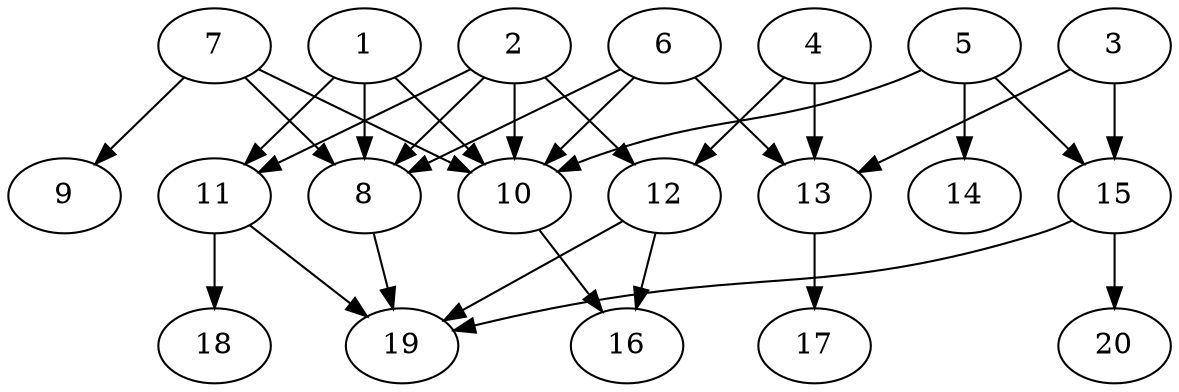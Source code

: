 // DAG automatically generated by daggen at Thu Oct  3 13:58:42 2019
// ./daggen --dot -n 20 --ccr 0.4 --fat 0.7 --regular 0.9 --density 0.6 --mindata 5242880 --maxdata 52428800 
digraph G {
  1 [size="69480960", alpha="0.13", expect_size="27792384"] 
  1 -> 8 [size ="27792384"]
  1 -> 10 [size ="27792384"]
  1 -> 11 [size ="27792384"]
  2 [size="87226880", alpha="0.13", expect_size="34890752"] 
  2 -> 8 [size ="34890752"]
  2 -> 10 [size ="34890752"]
  2 -> 11 [size ="34890752"]
  2 -> 12 [size ="34890752"]
  3 [size="81932800", alpha="0.03", expect_size="32773120"] 
  3 -> 13 [size ="32773120"]
  3 -> 15 [size ="32773120"]
  4 [size="27624960", alpha="0.02", expect_size="11049984"] 
  4 -> 12 [size ="11049984"]
  4 -> 13 [size ="11049984"]
  5 [size="118896640", alpha="0.09", expect_size="47558656"] 
  5 -> 10 [size ="47558656"]
  5 -> 14 [size ="47558656"]
  5 -> 15 [size ="47558656"]
  6 [size="60648960", alpha="0.14", expect_size="24259584"] 
  6 -> 8 [size ="24259584"]
  6 -> 10 [size ="24259584"]
  6 -> 13 [size ="24259584"]
  7 [size="70566400", alpha="0.01", expect_size="28226560"] 
  7 -> 8 [size ="28226560"]
  7 -> 9 [size ="28226560"]
  7 -> 10 [size ="28226560"]
  8 [size="93117440", alpha="0.09", expect_size="37246976"] 
  8 -> 19 [size ="37246976"]
  9 [size="53460480", alpha="0.08", expect_size="21384192"] 
  10 [size="29537280", alpha="0.05", expect_size="11814912"] 
  10 -> 16 [size ="11814912"]
  11 [size="15692800", alpha="0.03", expect_size="6277120"] 
  11 -> 18 [size ="6277120"]
  11 -> 19 [size ="6277120"]
  12 [size="95301120", alpha="0.05", expect_size="38120448"] 
  12 -> 16 [size ="38120448"]
  12 -> 19 [size ="38120448"]
  13 [size="55795200", alpha="0.16", expect_size="22318080"] 
  13 -> 17 [size ="22318080"]
  14 [size="73052160", alpha="0.13", expect_size="29220864"] 
  15 [size="85227520", alpha="0.04", expect_size="34091008"] 
  15 -> 19 [size ="34091008"]
  15 -> 20 [size ="34091008"]
  16 [size="18718720", alpha="0.09", expect_size="7487488"] 
  17 [size="98490880", alpha="0.15", expect_size="39396352"] 
  18 [size="102958080", alpha="0.14", expect_size="41183232"] 
  19 [size="37888000", alpha="0.08", expect_size="15155200"] 
  20 [size="87226880", alpha="0.07", expect_size="34890752"] 
}
